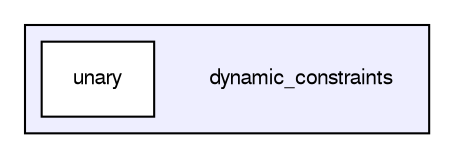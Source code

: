 digraph G {
  compound=true
  node [ fontsize="10", fontname="FreeSans"];
  edge [ labelfontsize="10", labelfontname="FreeSans"];
  subgraph clusterdir_56bbdbc9763fa7c61ce1b58c3a3f1850 {
    graph [ bgcolor="#eeeeff", pencolor="black", label="" URL="dir_56bbdbc9763fa7c61ce1b58c3a3f1850.html"];
    dir_56bbdbc9763fa7c61ce1b58c3a3f1850 [shape=plaintext label="dynamic_constraints"];
    dir_7ddcf123a5f9cd3dadb1d45d1cdb4841 [shape=box label="unary" color="black" fillcolor="white" style="filled" URL="dir_7ddcf123a5f9cd3dadb1d45d1cdb4841.html"];
  }
}
